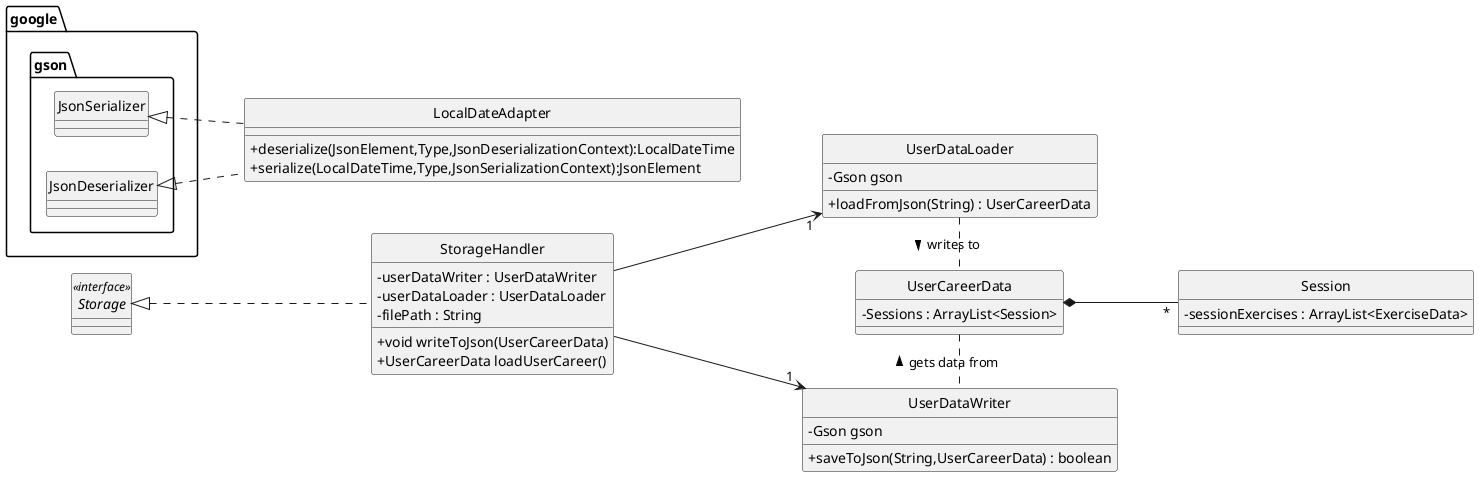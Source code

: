 @startuml
skinparam classAttributeIconSize 0
hide circle
left to right direction

class LocalDateAdapter {
+ deserialize(JsonElement,Type,JsonDeserializationContext):LocalDateTime
+ serialize(LocalDateTime,Type,JsonSerializationContext):JsonElement
}
class StorageHandler {
- userDataWriter : UserDataWriter
- userDataLoader : UserDataLoader
- filePath : String
+ void writeToJson(UserCareerData)
+ UserCareerData loadUserCareer()
}
class UserDataLoader {
- Gson gson
+ loadFromJson(String) : UserCareerData
}
class UserDataWriter {
- Gson gson
+ saveToJson(String,UserCareerData) : boolean
}

class Session{
- sessionExercises : ArrayList<ExerciseData>
}
interface Storage <<interface>>{
}

class UserCareerData{
- Sessions : ArrayList<Session>
}

UserDataLoader . UserCareerData : writes to >
UserCareerData . UserDataWriter : gets data from <

UserCareerData *-- "*" Session

Storage <|.. StorageHandler

StorageHandler --> "1" UserDataLoader
StorageHandler --> "1" UserDataWriter

google.gson.JsonSerializer <|.. LocalDateAdapter
google.gson.JsonDeserializer <|.. LocalDateAdapter
@enduml